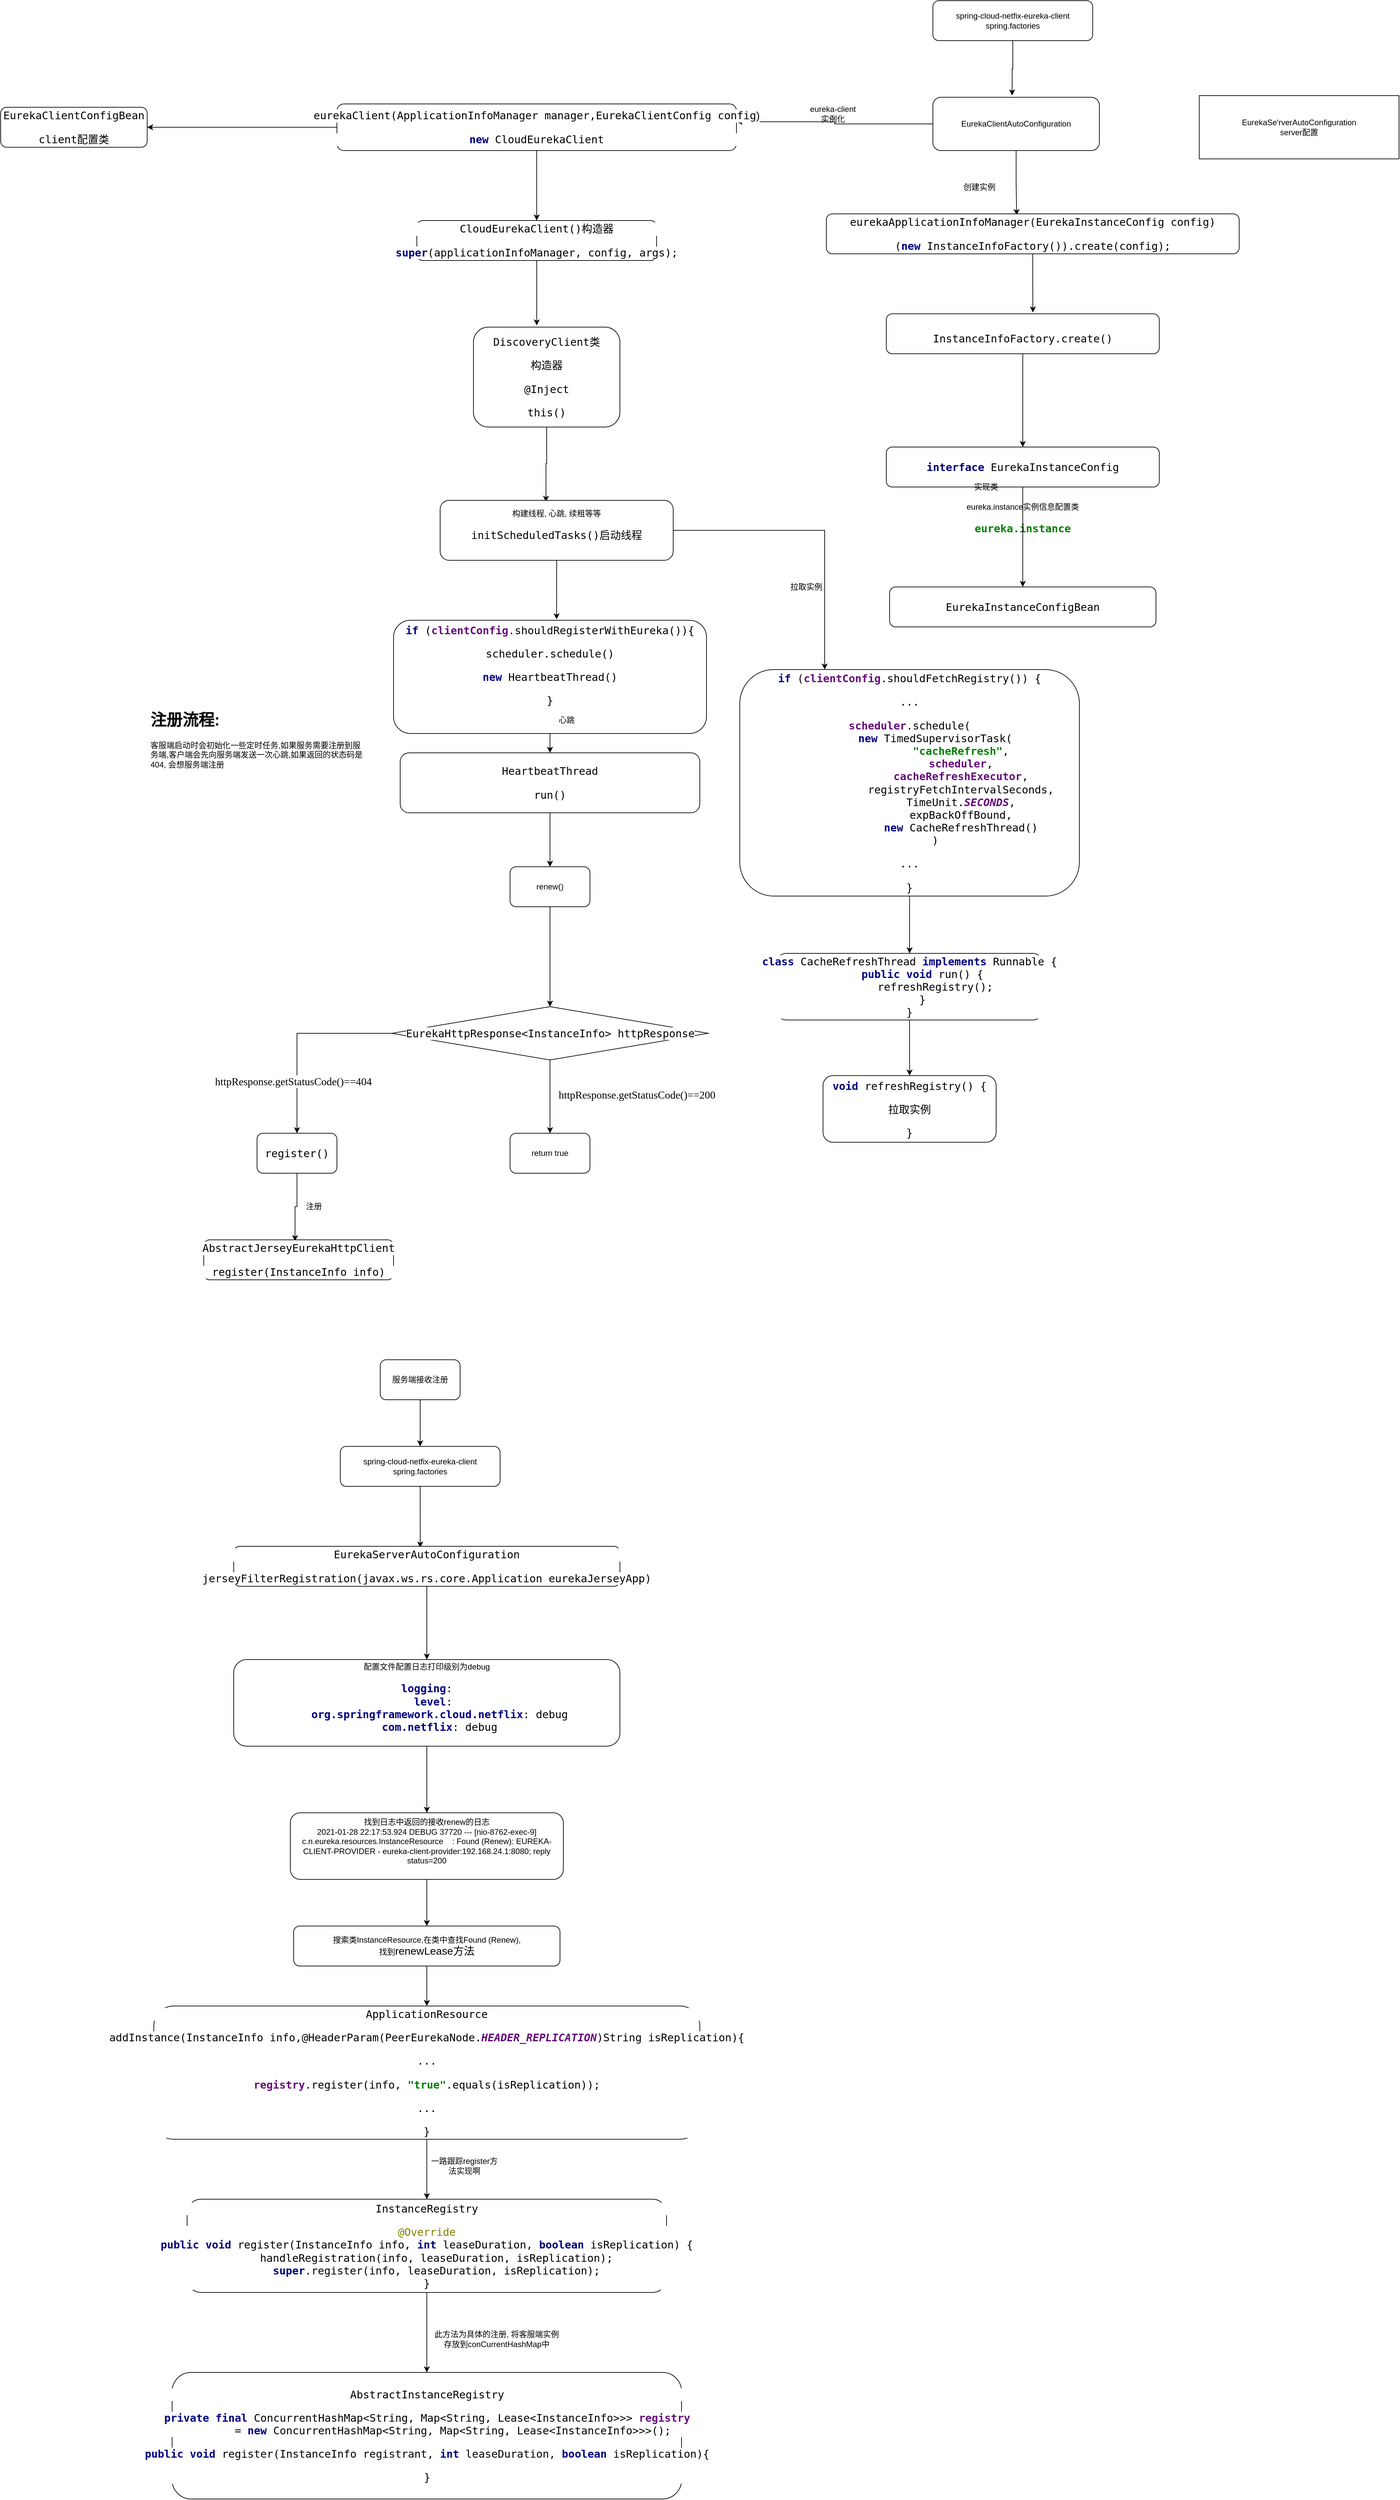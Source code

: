 <mxfile version="14.2.7" type="github">
  <diagram id="E-zeXJ4_sD5peonB0QX5" name="Page-1">
    <mxGraphModel dx="2721" dy="486" grid="1" gridSize="10" guides="1" tooltips="1" connect="1" arrows="1" fold="1" page="1" pageScale="1" pageWidth="827" pageHeight="1169" math="0" shadow="0">
      <root>
        <mxCell id="0" />
        <mxCell id="1" parent="0" />
        <mxCell id="kqntZB6sAMNFrYoyA4aj-6" style="edgeStyle=orthogonalEdgeStyle;rounded=0;orthogonalLoop=1;jettySize=auto;html=1;exitX=0.5;exitY=1;exitDx=0;exitDy=0;entryX=0.476;entryY=-0.033;entryDx=0;entryDy=0;entryPerimeter=0;" parent="1" source="kqntZB6sAMNFrYoyA4aj-4" target="kqntZB6sAMNFrYoyA4aj-5" edge="1">
          <mxGeometry relative="1" as="geometry" />
        </mxCell>
        <mxCell id="kqntZB6sAMNFrYoyA4aj-4" value="spring-cloud-netfix-eureka-client&lt;br&gt;spring.factories" style="rounded=1;whiteSpace=wrap;html=1;" parent="1" vertex="1">
          <mxGeometry x="290" y="40" width="240" height="60" as="geometry" />
        </mxCell>
        <mxCell id="kqntZB6sAMNFrYoyA4aj-9" style="edgeStyle=orthogonalEdgeStyle;rounded=0;orthogonalLoop=1;jettySize=auto;html=1;entryX=0.461;entryY=0.033;entryDx=0;entryDy=0;entryPerimeter=0;" parent="1" source="kqntZB6sAMNFrYoyA4aj-5" target="kqntZB6sAMNFrYoyA4aj-7" edge="1">
          <mxGeometry relative="1" as="geometry" />
        </mxCell>
        <mxCell id="kqntZB6sAMNFrYoyA4aj-19" style="edgeStyle=orthogonalEdgeStyle;rounded=0;orthogonalLoop=1;jettySize=auto;html=1;exitX=0;exitY=0.5;exitDx=0;exitDy=0;entryX=1;entryY=0.383;entryDx=0;entryDy=0;entryPerimeter=0;" parent="1" source="kqntZB6sAMNFrYoyA4aj-5" target="kqntZB6sAMNFrYoyA4aj-18" edge="1">
          <mxGeometry relative="1" as="geometry" />
        </mxCell>
        <mxCell id="kqntZB6sAMNFrYoyA4aj-5" value="EurekaClientAutoConfiguration" style="rounded=1;whiteSpace=wrap;html=1;" parent="1" vertex="1">
          <mxGeometry x="290" y="185" width="250" height="80" as="geometry" />
        </mxCell>
        <mxCell id="kqntZB6sAMNFrYoyA4aj-13" style="edgeStyle=orthogonalEdgeStyle;rounded=0;orthogonalLoop=1;jettySize=auto;html=1;exitX=0.5;exitY=1;exitDx=0;exitDy=0;entryX=0.537;entryY=-0.033;entryDx=0;entryDy=0;entryPerimeter=0;" parent="1" source="kqntZB6sAMNFrYoyA4aj-7" target="kqntZB6sAMNFrYoyA4aj-12" edge="1">
          <mxGeometry relative="1" as="geometry" />
        </mxCell>
        <mxCell id="kqntZB6sAMNFrYoyA4aj-7" value="&lt;pre style=&quot;background-color: rgb(255 , 255 , 255) ; font-size: 12pt&quot;&gt;eurekaApplicationInfoManager(EurekaInstanceConfig config)&lt;/pre&gt;&lt;pre style=&quot;background-color: rgb(255 , 255 , 255) ; font-size: 12pt&quot;&gt;&lt;pre style=&quot;font-size: 12pt&quot;&gt;(&lt;span style=&quot;color: #000080 ; font-weight: bold&quot;&gt;new &lt;/span&gt;InstanceInfoFactory()).create(config);&lt;/pre&gt;&lt;/pre&gt;" style="rounded=1;whiteSpace=wrap;html=1;" parent="1" vertex="1">
          <mxGeometry x="130" y="360" width="620" height="60" as="geometry" />
        </mxCell>
        <mxCell id="kqntZB6sAMNFrYoyA4aj-10" value="创建实例" style="text;html=1;strokeColor=none;fillColor=none;align=center;verticalAlign=middle;whiteSpace=wrap;rounded=0;" parent="1" vertex="1">
          <mxGeometry x="330" y="310" width="60" height="20" as="geometry" />
        </mxCell>
        <mxCell id="6nmnl3a9_LXXylR-NsBW-4" style="edgeStyle=orthogonalEdgeStyle;rounded=0;orthogonalLoop=1;jettySize=auto;html=1;exitX=0.5;exitY=1;exitDx=0;exitDy=0;" parent="1" source="kqntZB6sAMNFrYoyA4aj-12" target="6nmnl3a9_LXXylR-NsBW-3" edge="1">
          <mxGeometry relative="1" as="geometry" />
        </mxCell>
        <mxCell id="kqntZB6sAMNFrYoyA4aj-12" value="&lt;br&gt;&lt;br&gt;&lt;pre style=&quot;color: rgb(0 , 0 , 0) ; font-size: 12pt ; font-style: normal ; font-weight: 400 ; letter-spacing: normal ; text-align: center ; text-indent: 0px ; text-transform: none ; word-spacing: 0px&quot;&gt;InstanceInfoFactory.create()&lt;/pre&gt;&lt;br&gt;" style="rounded=1;whiteSpace=wrap;html=1;" parent="1" vertex="1">
          <mxGeometry x="220" y="510" width="410" height="60" as="geometry" />
        </mxCell>
        <mxCell id="kqntZB6sAMNFrYoyA4aj-14" value="&lt;pre style=&quot;background-color: rgb(255 , 255 , 255) ; font-size: 12pt&quot;&gt;EurekaInstanceConfigBean&lt;/pre&gt;" style="rounded=1;whiteSpace=wrap;html=1;" parent="1" vertex="1">
          <mxGeometry x="225" y="920" width="400" height="60" as="geometry" />
        </mxCell>
        <mxCell id="kqntZB6sAMNFrYoyA4aj-16" value="eureka.instance实例信息配置类&lt;br&gt;&lt;pre style=&quot;background-color: rgb(255 , 255 , 255) ; font-size: 12pt&quot;&gt;&lt;span style=&quot;color: #008000 ; font-weight: bold&quot;&gt;eureka.instance&lt;/span&gt;&lt;/pre&gt;" style="text;html=1;strokeColor=none;fillColor=none;align=center;verticalAlign=middle;whiteSpace=wrap;rounded=0;" parent="1" vertex="1">
          <mxGeometry x="330" y="790" width="190" height="70" as="geometry" />
        </mxCell>
        <mxCell id="kqntZB6sAMNFrYoyA4aj-17" value="&lt;span&gt;EurekaSe&#39;rverAutoConfiguration&lt;br&gt;server配置&lt;br&gt;&lt;/span&gt;" style="rounded=0;whiteSpace=wrap;html=1;" parent="1" vertex="1">
          <mxGeometry x="690" y="182.5" width="300" height="95" as="geometry" />
        </mxCell>
        <mxCell id="kqntZB6sAMNFrYoyA4aj-22" style="edgeStyle=orthogonalEdgeStyle;rounded=0;orthogonalLoop=1;jettySize=auto;html=1;entryX=0.5;entryY=0;entryDx=0;entryDy=0;" parent="1" source="kqntZB6sAMNFrYoyA4aj-18" target="kqntZB6sAMNFrYoyA4aj-21" edge="1">
          <mxGeometry relative="1" as="geometry" />
        </mxCell>
        <mxCell id="6nmnl3a9_LXXylR-NsBW-8" style="edgeStyle=orthogonalEdgeStyle;rounded=0;orthogonalLoop=1;jettySize=auto;html=1;exitX=0;exitY=0.5;exitDx=0;exitDy=0;entryX=1;entryY=0.5;entryDx=0;entryDy=0;" parent="1" source="kqntZB6sAMNFrYoyA4aj-18" target="6nmnl3a9_LXXylR-NsBW-7" edge="1">
          <mxGeometry relative="1" as="geometry" />
        </mxCell>
        <mxCell id="kqntZB6sAMNFrYoyA4aj-18" value="&lt;pre style=&quot;background-color: rgb(255 , 255 , 255) ; font-size: 12pt&quot;&gt;eurekaClient(ApplicationInfoManager manager,EurekaClientConfig config&lt;span style=&quot;font-size: 12pt ; font-family: &amp;#34;helvetica&amp;#34; ; white-space: normal&quot;&gt;)&lt;/span&gt;&lt;/pre&gt;&lt;pre style=&quot;background-color: rgb(255 , 255 , 255) ; font-size: 12pt&quot;&gt;&lt;pre style=&quot;font-size: 12pt&quot;&gt;&lt;span style=&quot;color: #000080 ; font-weight: bold&quot;&gt;new &lt;/span&gt;CloudEurekaClient&lt;/pre&gt;&lt;/pre&gt;" style="rounded=1;whiteSpace=wrap;html=1;" parent="1" vertex="1">
          <mxGeometry x="-605" y="195" width="600" height="70" as="geometry" />
        </mxCell>
        <mxCell id="kqntZB6sAMNFrYoyA4aj-20" value="eureka-client实例化" style="text;html=1;strokeColor=none;fillColor=none;align=center;verticalAlign=middle;whiteSpace=wrap;rounded=0;" parent="1" vertex="1">
          <mxGeometry x="100" y="200" width="80" height="20" as="geometry" />
        </mxCell>
        <mxCell id="kqntZB6sAMNFrYoyA4aj-24" style="edgeStyle=orthogonalEdgeStyle;rounded=0;orthogonalLoop=1;jettySize=auto;html=1;entryX=0.432;entryY=-0.017;entryDx=0;entryDy=0;entryPerimeter=0;" parent="1" source="kqntZB6sAMNFrYoyA4aj-21" target="kqntZB6sAMNFrYoyA4aj-23" edge="1">
          <mxGeometry relative="1" as="geometry" />
        </mxCell>
        <mxCell id="kqntZB6sAMNFrYoyA4aj-21" value="&lt;pre style=&quot;background-color: rgb(255 , 255 , 255) ; font-size: 12pt&quot;&gt;CloudEurekaClient()构造器&lt;/pre&gt;&lt;pre style=&quot;background-color: rgb(255 , 255 , 255) ; font-size: 12pt&quot;&gt;&lt;pre style=&quot;font-size: 12pt&quot;&gt;&lt;span style=&quot;color: #000080 ; font-weight: bold&quot;&gt;super&lt;/span&gt;(applicationInfoManager, config, args);&lt;/pre&gt;&lt;/pre&gt;" style="rounded=1;whiteSpace=wrap;html=1;" parent="1" vertex="1">
          <mxGeometry x="-485" y="370" width="360" height="60" as="geometry" />
        </mxCell>
        <mxCell id="kqntZB6sAMNFrYoyA4aj-26" style="edgeStyle=orthogonalEdgeStyle;rounded=0;orthogonalLoop=1;jettySize=auto;html=1;exitX=0.5;exitY=1;exitDx=0;exitDy=0;entryX=0.454;entryY=0.025;entryDx=0;entryDy=0;entryPerimeter=0;" parent="1" source="kqntZB6sAMNFrYoyA4aj-23" target="kqntZB6sAMNFrYoyA4aj-25" edge="1">
          <mxGeometry relative="1" as="geometry" />
        </mxCell>
        <mxCell id="kqntZB6sAMNFrYoyA4aj-23" value="&lt;pre style=&quot;background-color: rgb(255 , 255 , 255) ; font-size: 12pt&quot;&gt;DiscoveryClient类&lt;/pre&gt;&lt;pre style=&quot;background-color: rgb(255 , 255 , 255) ; font-size: 12pt&quot;&gt;构造器&lt;/pre&gt;&lt;pre style=&quot;background-color: rgb(255 , 255 , 255) ; font-size: 12pt&quot;&gt;&lt;pre style=&quot;font-size: 12pt&quot;&gt;@Inject&lt;/pre&gt;&lt;/pre&gt;&lt;pre style=&quot;background-color: rgb(255 , 255 , 255) ; font-size: 12pt&quot;&gt;this()&lt;/pre&gt;" style="rounded=1;whiteSpace=wrap;html=1;" parent="1" vertex="1">
          <mxGeometry x="-400" y="530" width="220" height="150" as="geometry" />
        </mxCell>
        <mxCell id="kqntZB6sAMNFrYoyA4aj-28" style="edgeStyle=orthogonalEdgeStyle;rounded=0;orthogonalLoop=1;jettySize=auto;html=1;entryX=0.521;entryY=-0.008;entryDx=0;entryDy=0;entryPerimeter=0;" parent="1" source="kqntZB6sAMNFrYoyA4aj-25" target="kqntZB6sAMNFrYoyA4aj-27" edge="1">
          <mxGeometry relative="1" as="geometry" />
        </mxCell>
        <mxCell id="nTe1SbdjQn99EuHagE9e-42" style="edgeStyle=orthogonalEdgeStyle;rounded=0;orthogonalLoop=1;jettySize=auto;html=1;entryX=0.25;entryY=0;entryDx=0;entryDy=0;" edge="1" parent="1" source="kqntZB6sAMNFrYoyA4aj-25" target="nTe1SbdjQn99EuHagE9e-41">
          <mxGeometry relative="1" as="geometry" />
        </mxCell>
        <mxCell id="kqntZB6sAMNFrYoyA4aj-25" value="构建线程, 心跳, 续租等等&lt;br&gt;&lt;pre style=&quot;background-color: rgb(255 , 255 , 255) ; font-size: 12pt&quot;&gt;initScheduledTasks()启动线程&lt;/pre&gt;" style="rounded=1;whiteSpace=wrap;html=1;" parent="1" vertex="1">
          <mxGeometry x="-450" y="790" width="350" height="90" as="geometry" />
        </mxCell>
        <mxCell id="kqntZB6sAMNFrYoyA4aj-30" style="edgeStyle=orthogonalEdgeStyle;rounded=0;orthogonalLoop=1;jettySize=auto;html=1;exitX=0.5;exitY=1;exitDx=0;exitDy=0;entryX=0.5;entryY=0;entryDx=0;entryDy=0;" parent="1" source="kqntZB6sAMNFrYoyA4aj-27" target="kqntZB6sAMNFrYoyA4aj-29" edge="1">
          <mxGeometry relative="1" as="geometry">
            <Array as="points">
              <mxPoint x="-285" y="1160" />
            </Array>
          </mxGeometry>
        </mxCell>
        <mxCell id="kqntZB6sAMNFrYoyA4aj-27" value="&lt;pre style=&quot;background-color: rgb(255 , 255 , 255) ; font-size: 12pt&quot;&gt;&lt;pre style=&quot;font-size: 12pt&quot;&gt;&lt;span style=&quot;color: #000080 ; font-weight: bold&quot;&gt;if &lt;/span&gt;(&lt;span style=&quot;color: #660e7a ; font-weight: bold&quot;&gt;clientConfig&lt;/span&gt;.shouldRegisterWithEureka()){&lt;/pre&gt;&lt;pre style=&quot;font-size: 12pt&quot;&gt;&lt;pre style=&quot;font-size: 12pt&quot;&gt;&lt;pre style=&quot;font-size: 12pt&quot;&gt;scheduler.schedule()&lt;/pre&gt;&lt;pre style=&quot;font-size: 12pt&quot;&gt;&lt;span style=&quot;color: rgb(0 , 0 , 128) ; font-weight: bold&quot;&gt;new &lt;/span&gt;HeartbeatThread()&lt;/pre&gt;&lt;/pre&gt;&lt;/pre&gt;&lt;pre style=&quot;font-size: 12pt&quot;&gt;}&lt;/pre&gt;&lt;/pre&gt;&lt;pre style=&quot;background-color: rgb(255 , 255 , 255) ; font-size: 12pt&quot;&gt;&lt;pre style=&quot;font-size: 12pt&quot;&gt;&lt;br&gt;&lt;/pre&gt;&lt;/pre&gt;" style="rounded=1;whiteSpace=wrap;html=1;" parent="1" vertex="1">
          <mxGeometry x="-520" y="970" width="470" height="170" as="geometry" />
        </mxCell>
        <mxCell id="nTe1SbdjQn99EuHagE9e-3" style="edgeStyle=orthogonalEdgeStyle;rounded=0;orthogonalLoop=1;jettySize=auto;html=1;entryX=0.5;entryY=0;entryDx=0;entryDy=0;" edge="1" parent="1" source="kqntZB6sAMNFrYoyA4aj-29" target="nTe1SbdjQn99EuHagE9e-2">
          <mxGeometry relative="1" as="geometry" />
        </mxCell>
        <mxCell id="kqntZB6sAMNFrYoyA4aj-29" value="&lt;pre style=&quot;background-color: rgb(255 , 255 , 255) ; font-size: 12pt&quot;&gt;HeartbeatThread&lt;/pre&gt;&lt;pre style=&quot;background-color: rgb(255 , 255 , 255) ; font-size: 12pt&quot;&gt;run()&lt;/pre&gt;" style="rounded=1;whiteSpace=wrap;html=1;" parent="1" vertex="1">
          <mxGeometry x="-510" y="1169" width="450" height="90" as="geometry" />
        </mxCell>
        <mxCell id="6nmnl3a9_LXXylR-NsBW-5" style="edgeStyle=orthogonalEdgeStyle;rounded=0;orthogonalLoop=1;jettySize=auto;html=1;exitX=0.5;exitY=1;exitDx=0;exitDy=0;entryX=0.5;entryY=0;entryDx=0;entryDy=0;" parent="1" source="6nmnl3a9_LXXylR-NsBW-3" edge="1" target="kqntZB6sAMNFrYoyA4aj-14">
          <mxGeometry relative="1" as="geometry">
            <mxPoint x="335" y="880" as="targetPoint" />
          </mxGeometry>
        </mxCell>
        <mxCell id="6nmnl3a9_LXXylR-NsBW-3" value="&lt;pre style=&quot;background-color: rgb(255 , 255 , 255) ; font-size: 12pt&quot;&gt;&lt;span style=&quot;color: #000080 ; font-weight: bold&quot;&gt;interface &lt;/span&gt;EurekaInstanceConfig&lt;/pre&gt;" style="rounded=1;whiteSpace=wrap;html=1;" parent="1" vertex="1">
          <mxGeometry x="220" y="710" width="410" height="60" as="geometry" />
        </mxCell>
        <mxCell id="6nmnl3a9_LXXylR-NsBW-6" value="实现类" style="text;html=1;strokeColor=none;fillColor=none;align=center;verticalAlign=middle;whiteSpace=wrap;rounded=0;" parent="1" vertex="1">
          <mxGeometry x="350" y="760" width="40" height="20" as="geometry" />
        </mxCell>
        <mxCell id="6nmnl3a9_LXXylR-NsBW-7" value="&lt;pre style=&quot;background-color: rgb(255 , 255 , 255) ; font-size: 12pt&quot;&gt;EurekaClientConfigBean&lt;/pre&gt;&lt;pre style=&quot;background-color: rgb(255 , 255 , 255) ; font-size: 12pt&quot;&gt;client配置类&lt;/pre&gt;" style="rounded=1;whiteSpace=wrap;html=1;" parent="1" vertex="1">
          <mxGeometry x="-1110" y="200" width="220" height="60" as="geometry" />
        </mxCell>
        <mxCell id="6nmnl3a9_LXXylR-NsBW-9" value="心跳" style="text;html=1;strokeColor=none;fillColor=none;align=center;verticalAlign=middle;whiteSpace=wrap;rounded=0;" parent="1" vertex="1">
          <mxGeometry x="-280" y="1110" width="40" height="20" as="geometry" />
        </mxCell>
        <mxCell id="nTe1SbdjQn99EuHagE9e-1" value="&lt;h1&gt;注册流程:&lt;/h1&gt;&lt;p&gt;客服端启动时会初始化一些定时任务,如果服务需要注册到服务端,客户端会先向服务端发送一次心跳,如果返回的状态码是404, 会想服务端注册&lt;/p&gt;" style="text;html=1;strokeColor=none;fillColor=none;spacing=5;spacingTop=-20;whiteSpace=wrap;overflow=hidden;rounded=0;" vertex="1" parent="1">
          <mxGeometry x="-890" y="1100" width="330" height="120" as="geometry" />
        </mxCell>
        <mxCell id="nTe1SbdjQn99EuHagE9e-5" style="edgeStyle=orthogonalEdgeStyle;rounded=0;orthogonalLoop=1;jettySize=auto;html=1;exitX=0.5;exitY=1;exitDx=0;exitDy=0;entryX=0.5;entryY=0;entryDx=0;entryDy=0;" edge="1" parent="1" source="nTe1SbdjQn99EuHagE9e-2" target="nTe1SbdjQn99EuHagE9e-4">
          <mxGeometry relative="1" as="geometry" />
        </mxCell>
        <mxCell id="nTe1SbdjQn99EuHagE9e-2" value="renew()" style="rounded=1;whiteSpace=wrap;html=1;" vertex="1" parent="1">
          <mxGeometry x="-345" y="1340" width="120" height="60" as="geometry" />
        </mxCell>
        <mxCell id="nTe1SbdjQn99EuHagE9e-9" style="edgeStyle=orthogonalEdgeStyle;rounded=0;orthogonalLoop=1;jettySize=auto;html=1;" edge="1" parent="1" source="nTe1SbdjQn99EuHagE9e-4">
          <mxGeometry relative="1" as="geometry">
            <mxPoint x="-285" y="1740" as="targetPoint" />
          </mxGeometry>
        </mxCell>
        <mxCell id="nTe1SbdjQn99EuHagE9e-13" style="edgeStyle=orthogonalEdgeStyle;rounded=0;orthogonalLoop=1;jettySize=auto;html=1;entryX=0.5;entryY=0;entryDx=0;entryDy=0;" edge="1" parent="1" source="nTe1SbdjQn99EuHagE9e-4" target="nTe1SbdjQn99EuHagE9e-12">
          <mxGeometry relative="1" as="geometry" />
        </mxCell>
        <mxCell id="nTe1SbdjQn99EuHagE9e-4" value="&lt;pre style=&quot;background-color: rgb(255 , 255 , 255) ; font-size: 12pt&quot;&gt;EurekaHttpResponse&amp;lt;InstanceInfo&amp;gt; httpResponse&lt;/pre&gt;" style="rhombus;whiteSpace=wrap;html=1;" vertex="1" parent="1">
          <mxGeometry x="-522.5" y="1550" width="475" height="80" as="geometry" />
        </mxCell>
        <mxCell id="nTe1SbdjQn99EuHagE9e-11" value="return true" style="rounded=1;whiteSpace=wrap;html=1;" vertex="1" parent="1">
          <mxGeometry x="-345" y="1740" width="120" height="60" as="geometry" />
        </mxCell>
        <mxCell id="nTe1SbdjQn99EuHagE9e-17" style="edgeStyle=orthogonalEdgeStyle;rounded=0;orthogonalLoop=1;jettySize=auto;html=1;entryX=0.481;entryY=0.033;entryDx=0;entryDy=0;entryPerimeter=0;" edge="1" parent="1" source="nTe1SbdjQn99EuHagE9e-12" target="nTe1SbdjQn99EuHagE9e-16">
          <mxGeometry relative="1" as="geometry" />
        </mxCell>
        <mxCell id="nTe1SbdjQn99EuHagE9e-12" value="&lt;pre style=&quot;background-color: rgb(255 , 255 , 255) ; font-size: 12pt&quot;&gt;register()&lt;/pre&gt;" style="rounded=1;whiteSpace=wrap;html=1;" vertex="1" parent="1">
          <mxGeometry x="-725" y="1740" width="120" height="60" as="geometry" />
        </mxCell>
        <mxCell id="nTe1SbdjQn99EuHagE9e-14" value="&lt;pre style=&quot;background-color: #ffffff ; color: #000000 ; font-family: &amp;#34;宋体&amp;#34; ; font-size: 12.0pt&quot;&gt;httpResponse.getStatusCode()==200&lt;/pre&gt;" style="text;whiteSpace=wrap;html=1;" vertex="1" parent="1">
          <mxGeometry x="-274" y="1650" width="270" height="60" as="geometry" />
        </mxCell>
        <mxCell id="nTe1SbdjQn99EuHagE9e-15" value="&lt;pre style=&quot;background-color: #ffffff ; color: #000000 ; font-family: &amp;#34;宋体&amp;#34; ; font-size: 12.0pt&quot;&gt;httpResponse.getStatusCode()==404&lt;/pre&gt;" style="text;whiteSpace=wrap;html=1;" vertex="1" parent="1">
          <mxGeometry x="-790" y="1630" width="270" height="60" as="geometry" />
        </mxCell>
        <mxCell id="nTe1SbdjQn99EuHagE9e-16" value="&lt;pre style=&quot;background-color: rgb(255 , 255 , 255) ; font-size: 12pt&quot;&gt;AbstractJerseyEurekaHttpClient&lt;/pre&gt;&lt;pre style=&quot;background-color: rgb(255 , 255 , 255) ; font-size: 12pt&quot;&gt;&lt;pre style=&quot;font-size: 12pt&quot;&gt;register(InstanceInfo info)&lt;/pre&gt;&lt;/pre&gt;" style="rounded=1;whiteSpace=wrap;html=1;" vertex="1" parent="1">
          <mxGeometry x="-805" y="1900" width="285" height="60" as="geometry" />
        </mxCell>
        <mxCell id="nTe1SbdjQn99EuHagE9e-18" value="注册" style="text;html=1;align=center;verticalAlign=middle;resizable=0;points=[];autosize=1;" vertex="1" parent="1">
          <mxGeometry x="-660" y="1840" width="40" height="20" as="geometry" />
        </mxCell>
        <mxCell id="nTe1SbdjQn99EuHagE9e-23" style="edgeStyle=orthogonalEdgeStyle;rounded=0;orthogonalLoop=1;jettySize=auto;html=1;" edge="1" parent="1" source="nTe1SbdjQn99EuHagE9e-19" target="nTe1SbdjQn99EuHagE9e-22">
          <mxGeometry relative="1" as="geometry" />
        </mxCell>
        <mxCell id="nTe1SbdjQn99EuHagE9e-19" value="服务端接收注册" style="rounded=1;whiteSpace=wrap;html=1;" vertex="1" parent="1">
          <mxGeometry x="-540" y="2080" width="120" height="60" as="geometry" />
        </mxCell>
        <mxCell id="nTe1SbdjQn99EuHagE9e-25" style="edgeStyle=orthogonalEdgeStyle;rounded=0;orthogonalLoop=1;jettySize=auto;html=1;exitX=0.5;exitY=1;exitDx=0;exitDy=0;entryX=0.483;entryY=0.033;entryDx=0;entryDy=0;entryPerimeter=0;" edge="1" parent="1" source="nTe1SbdjQn99EuHagE9e-22" target="nTe1SbdjQn99EuHagE9e-24">
          <mxGeometry relative="1" as="geometry" />
        </mxCell>
        <mxCell id="nTe1SbdjQn99EuHagE9e-22" value="spring-cloud-netfix-eureka-client&lt;br&gt;spring.factories" style="rounded=1;whiteSpace=wrap;html=1;" vertex="1" parent="1">
          <mxGeometry x="-600" y="2210" width="240" height="60" as="geometry" />
        </mxCell>
        <mxCell id="nTe1SbdjQn99EuHagE9e-27" style="edgeStyle=orthogonalEdgeStyle;rounded=0;orthogonalLoop=1;jettySize=auto;html=1;entryX=0.5;entryY=0;entryDx=0;entryDy=0;" edge="1" parent="1" source="nTe1SbdjQn99EuHagE9e-24" target="nTe1SbdjQn99EuHagE9e-26">
          <mxGeometry relative="1" as="geometry" />
        </mxCell>
        <mxCell id="nTe1SbdjQn99EuHagE9e-24" value="&lt;pre style=&quot;background-color: rgb(255 , 255 , 255) ; font-size: 12pt&quot;&gt;EurekaServerAutoConfiguration&lt;/pre&gt;&lt;pre style=&quot;background-color: rgb(255 , 255 , 255) ; font-size: 12pt&quot;&gt;&lt;pre style=&quot;font-size: 12pt&quot;&gt;jerseyFilterRegistration(javax.ws.rs.core.Application eurekaJerseyApp)&lt;/pre&gt;&lt;/pre&gt;" style="rounded=1;whiteSpace=wrap;html=1;" vertex="1" parent="1">
          <mxGeometry x="-760" y="2360" width="580" height="60" as="geometry" />
        </mxCell>
        <mxCell id="nTe1SbdjQn99EuHagE9e-29" style="edgeStyle=orthogonalEdgeStyle;rounded=0;orthogonalLoop=1;jettySize=auto;html=1;entryX=0.5;entryY=0;entryDx=0;entryDy=0;" edge="1" parent="1" source="nTe1SbdjQn99EuHagE9e-26" target="nTe1SbdjQn99EuHagE9e-28">
          <mxGeometry relative="1" as="geometry" />
        </mxCell>
        <mxCell id="nTe1SbdjQn99EuHagE9e-26" value="配置文件配置日志打印级别为debug&lt;br&gt;&lt;pre style=&quot;background-color: rgb(255 , 255 , 255) ; font-size: 12pt&quot;&gt;&lt;span style=&quot;color: #000080 ; font-weight: bold&quot;&gt;logging&lt;/span&gt;:&lt;br&gt;  &lt;span style=&quot;color: #000080 ; font-weight: bold&quot;&gt;level&lt;/span&gt;:&lt;br&gt;    &lt;span style=&quot;color: #000080 ; font-weight: bold&quot;&gt;org.springframework.cloud.netflix&lt;/span&gt;: debug&lt;br&gt;    &lt;span style=&quot;color: #000080 ; font-weight: bold&quot;&gt;com.netflix&lt;/span&gt;: debug&lt;/pre&gt;" style="rounded=1;whiteSpace=wrap;html=1;" vertex="1" parent="1">
          <mxGeometry x="-760" y="2530" width="580" height="130" as="geometry" />
        </mxCell>
        <mxCell id="nTe1SbdjQn99EuHagE9e-31" style="edgeStyle=orthogonalEdgeStyle;rounded=0;orthogonalLoop=1;jettySize=auto;html=1;entryX=0.5;entryY=0;entryDx=0;entryDy=0;" edge="1" parent="1" source="nTe1SbdjQn99EuHagE9e-28" target="nTe1SbdjQn99EuHagE9e-30">
          <mxGeometry relative="1" as="geometry" />
        </mxCell>
        <mxCell id="nTe1SbdjQn99EuHagE9e-28" value="找到日志中返回的接收renew的日志&lt;br&gt;&lt;div&gt;2021-01-28 22:17:53.924 DEBUG 37720 --- [nio-8762-exec-9] c.n.eureka.resources.InstanceResource&amp;nbsp; &amp;nbsp; : Found (Renew): EUREKA-CLIENT-PROVIDER - eureka-client-provider:192.168.24.1:8080; reply status=200&lt;/div&gt;&lt;div&gt;&lt;br&gt;&lt;/div&gt;" style="rounded=1;whiteSpace=wrap;html=1;" vertex="1" parent="1">
          <mxGeometry x="-675" y="2760" width="410" height="100" as="geometry" />
        </mxCell>
        <mxCell id="nTe1SbdjQn99EuHagE9e-33" style="edgeStyle=orthogonalEdgeStyle;rounded=0;orthogonalLoop=1;jettySize=auto;html=1;exitX=0.5;exitY=1;exitDx=0;exitDy=0;" edge="1" parent="1" source="nTe1SbdjQn99EuHagE9e-30" target="nTe1SbdjQn99EuHagE9e-32">
          <mxGeometry relative="1" as="geometry" />
        </mxCell>
        <mxCell id="nTe1SbdjQn99EuHagE9e-30" value="搜索类InstanceResource,在类中查找Found (Renew),&lt;br&gt;找到&lt;span style=&quot;background-color: rgb(255 , 255 , 255) ; font-size: 12pt&quot;&gt;renewLease方法&lt;/span&gt;" style="rounded=1;whiteSpace=wrap;html=1;" vertex="1" parent="1">
          <mxGeometry x="-670" y="2930" width="400" height="60" as="geometry" />
        </mxCell>
        <mxCell id="nTe1SbdjQn99EuHagE9e-35" style="edgeStyle=orthogonalEdgeStyle;rounded=0;orthogonalLoop=1;jettySize=auto;html=1;entryX=0.5;entryY=0;entryDx=0;entryDy=0;" edge="1" parent="1" source="nTe1SbdjQn99EuHagE9e-32" target="nTe1SbdjQn99EuHagE9e-34">
          <mxGeometry relative="1" as="geometry" />
        </mxCell>
        <mxCell id="nTe1SbdjQn99EuHagE9e-32" value="&lt;pre style=&quot;background-color: rgb(255 , 255 , 255) ; font-size: 12pt&quot;&gt;ApplicationResource&lt;/pre&gt;&lt;pre style=&quot;background-color: rgb(255 , 255 , 255) ; font-size: 12pt&quot;&gt;&lt;pre style=&quot;font-size: 12pt&quot;&gt;addInstance(InstanceInfo info,@HeaderParam&lt;span style=&quot;font-size: 12pt&quot;&gt;(PeerEurekaNode.&lt;/span&gt;&lt;span style=&quot;font-size: 12pt ; color: rgb(102 , 14 , 122) ; font-weight: bold ; font-style: italic&quot;&gt;HEADER_REPLICATION&lt;/span&gt;&lt;span style=&quot;font-size: 12pt&quot;&gt;)String isReplication&lt;/span&gt;&lt;span style=&quot;font-size: 12pt&quot;&gt;){&lt;/span&gt;&lt;/pre&gt;&lt;pre style=&quot;font-size: 12pt&quot;&gt;...&lt;/pre&gt;&lt;pre style=&quot;font-size: 12pt&quot;&gt;&lt;pre style=&quot;font-size: 12pt&quot;&gt;&lt;span style=&quot;color: #660e7a ; font-weight: bold&quot;&gt;registry&lt;/span&gt;.register(info, &lt;span style=&quot;color: #008000 ; font-weight: bold&quot;&gt;&quot;true&quot;&lt;/span&gt;.equals(isReplication));&lt;/pre&gt;&lt;/pre&gt;&lt;pre style=&quot;font-size: 12pt&quot;&gt;...&lt;/pre&gt;&lt;pre style=&quot;font-size: 12pt&quot;&gt;}&lt;/pre&gt;&lt;/pre&gt;" style="rounded=1;whiteSpace=wrap;html=1;" vertex="1" parent="1">
          <mxGeometry x="-880" y="3050" width="820" height="200" as="geometry" />
        </mxCell>
        <mxCell id="nTe1SbdjQn99EuHagE9e-39" style="edgeStyle=orthogonalEdgeStyle;rounded=0;orthogonalLoop=1;jettySize=auto;html=1;exitX=0.5;exitY=1;exitDx=0;exitDy=0;entryX=0.5;entryY=0;entryDx=0;entryDy=0;" edge="1" parent="1" source="nTe1SbdjQn99EuHagE9e-34" target="nTe1SbdjQn99EuHagE9e-37">
          <mxGeometry relative="1" as="geometry" />
        </mxCell>
        <mxCell id="nTe1SbdjQn99EuHagE9e-34" value="&lt;pre style=&quot;background-color: rgb(255 , 255 , 255) ; font-size: 12pt&quot;&gt;InstanceRegistry&lt;/pre&gt;&lt;pre style=&quot;background-color: rgb(255 , 255 , 255) ; font-size: 12pt&quot;&gt;&lt;pre style=&quot;font-size: 12pt&quot;&gt;&lt;span style=&quot;color: #808000&quot;&gt;@Override&lt;br&gt;&lt;/span&gt;&lt;span style=&quot;color: #000080 ; font-weight: bold&quot;&gt;public void &lt;/span&gt;register(InstanceInfo info, &lt;span style=&quot;color: #000080 ; font-weight: bold&quot;&gt;int &lt;/span&gt;leaseDuration, &lt;span style=&quot;color: #000080 ; font-weight: bold&quot;&gt;boolean &lt;/span&gt;isReplication) {&lt;br&gt;   handleRegistration(info, leaseDuration, isReplication);&lt;br&gt;   &lt;span style=&quot;color: #000080 ; font-weight: bold&quot;&gt;super&lt;/span&gt;.register(info, leaseDuration, isReplication);&lt;br&gt;}&lt;/pre&gt;&lt;/pre&gt;" style="rounded=1;whiteSpace=wrap;html=1;" vertex="1" parent="1">
          <mxGeometry x="-830" y="3340" width="720" height="140" as="geometry" />
        </mxCell>
        <mxCell id="nTe1SbdjQn99EuHagE9e-36" value="一路跟踪register方法实现啊" style="text;html=1;strokeColor=none;fillColor=none;align=center;verticalAlign=middle;whiteSpace=wrap;rounded=0;" vertex="1" parent="1">
          <mxGeometry x="-465" y="3280" width="103" height="20" as="geometry" />
        </mxCell>
        <mxCell id="nTe1SbdjQn99EuHagE9e-37" value="&lt;pre style=&quot;background-color: rgb(255 , 255 , 255) ; font-size: 12pt&quot;&gt;AbstractInstanceRegistry&lt;/pre&gt;&lt;pre style=&quot;background-color: rgb(255 , 255 , 255) ; font-size: 12pt&quot;&gt;&lt;pre style=&quot;font-size: 12pt&quot;&gt;&lt;span style=&quot;color: #000080 ; font-weight: bold&quot;&gt;private final &lt;/span&gt;ConcurrentHashMap&amp;lt;String, Map&amp;lt;String, Lease&amp;lt;InstanceInfo&amp;gt;&amp;gt;&amp;gt; &lt;span style=&quot;color: #660e7a ; font-weight: bold&quot;&gt;registry&lt;br&gt;&lt;/span&gt;&lt;span style=&quot;color: #660e7a ; font-weight: bold&quot;&gt;        &lt;/span&gt;= &lt;span style=&quot;color: #000080 ; font-weight: bold&quot;&gt;new &lt;/span&gt;ConcurrentHashMap&amp;lt;String, Map&amp;lt;String, Lease&amp;lt;InstanceInfo&amp;gt;&amp;gt;&amp;gt;();&lt;/pre&gt;&lt;/pre&gt;&lt;pre style=&quot;background-color: rgb(255 , 255 , 255) ; font-size: 12pt&quot;&gt;&lt;pre style=&quot;font-size: 12pt&quot;&gt;&lt;span style=&quot;color: #000080 ; font-weight: bold&quot;&gt;public void &lt;/span&gt;register(InstanceInfo registrant, &lt;span style=&quot;color: #000080 ; font-weight: bold&quot;&gt;int &lt;/span&gt;leaseDuration, &lt;span style=&quot;color: #000080 ; font-weight: bold&quot;&gt;boolean &lt;/span&gt;isReplication){&lt;/pre&gt;&lt;pre style=&quot;font-size: 12pt&quot;&gt;}&lt;/pre&gt;&lt;/pre&gt;" style="rounded=1;whiteSpace=wrap;html=1;" vertex="1" parent="1">
          <mxGeometry x="-852.5" y="3600" width="765" height="190" as="geometry" />
        </mxCell>
        <mxCell id="nTe1SbdjQn99EuHagE9e-40" value="此方法为具体的注册, 将客服端实例存放到conCurrentHashMap中" style="text;html=1;strokeColor=none;fillColor=none;align=center;verticalAlign=middle;whiteSpace=wrap;rounded=0;" vertex="1" parent="1">
          <mxGeometry x="-460" y="3540" width="190" height="20" as="geometry" />
        </mxCell>
        <mxCell id="nTe1SbdjQn99EuHagE9e-45" style="edgeStyle=orthogonalEdgeStyle;rounded=0;orthogonalLoop=1;jettySize=auto;html=1;" edge="1" parent="1" source="nTe1SbdjQn99EuHagE9e-41" target="nTe1SbdjQn99EuHagE9e-44">
          <mxGeometry relative="1" as="geometry" />
        </mxCell>
        <mxCell id="nTe1SbdjQn99EuHagE9e-41" value="&lt;pre style=&quot;background-color: rgb(255 , 255 , 255) ; font-size: 12pt&quot;&gt;&lt;span style=&quot;color: #000080 ; font-weight: bold&quot;&gt;if &lt;/span&gt;(&lt;span style=&quot;color: #660e7a ; font-weight: bold&quot;&gt;clientConfig&lt;/span&gt;.shouldFetchRegistry()) {&lt;/pre&gt;&lt;pre style=&quot;background-color: rgb(255 , 255 , 255) ; font-size: 12pt&quot;&gt;...&lt;/pre&gt;&lt;pre style=&quot;background-color: rgb(255 , 255 , 255) ; font-size: 12pt&quot;&gt;&lt;pre style=&quot;font-size: 12pt&quot;&gt;&lt;span style=&quot;color: #660e7a ; font-weight: bold&quot;&gt;scheduler&lt;/span&gt;.schedule(&lt;br&gt;        &lt;span style=&quot;color: #000080 ; font-weight: bold&quot;&gt;new &lt;/span&gt;TimedSupervisorTask(&lt;br&gt;                &lt;span style=&quot;color: #008000 ; font-weight: bold&quot;&gt;&quot;cacheRefresh&quot;&lt;/span&gt;,&lt;br&gt;                &lt;span style=&quot;color: #660e7a ; font-weight: bold&quot;&gt;scheduler&lt;/span&gt;,&lt;br&gt;                &lt;span style=&quot;color: #660e7a ; font-weight: bold&quot;&gt;cacheRefreshExecutor&lt;/span&gt;,&lt;br&gt;                registryFetchIntervalSeconds,&lt;br&gt;                TimeUnit.&lt;span style=&quot;color: #660e7a ; font-weight: bold ; font-style: italic&quot;&gt;SECONDS&lt;/span&gt;,&lt;br&gt;                expBackOffBound,&lt;br&gt;                &lt;span style=&quot;color: #000080 ; font-weight: bold&quot;&gt;new &lt;/span&gt;CacheRefreshThread()&lt;br&gt;        )&lt;/pre&gt;&lt;/pre&gt;&lt;pre style=&quot;background-color: rgb(255 , 255 , 255) ; font-size: 12pt&quot;&gt;...&lt;/pre&gt;&lt;pre style=&quot;background-color: rgb(255 , 255 , 255) ; font-size: 12pt&quot;&gt;}&lt;/pre&gt;" style="rounded=1;whiteSpace=wrap;html=1;" vertex="1" parent="1">
          <mxGeometry y="1044" width="510" height="340" as="geometry" />
        </mxCell>
        <mxCell id="nTe1SbdjQn99EuHagE9e-43" value="拉取实例" style="text;html=1;strokeColor=none;fillColor=none;align=center;verticalAlign=middle;whiteSpace=wrap;rounded=0;" vertex="1" parent="1">
          <mxGeometry x="70" y="910" width="60" height="20" as="geometry" />
        </mxCell>
        <mxCell id="nTe1SbdjQn99EuHagE9e-47" style="edgeStyle=orthogonalEdgeStyle;rounded=0;orthogonalLoop=1;jettySize=auto;html=1;entryX=0.5;entryY=0;entryDx=0;entryDy=0;" edge="1" parent="1" source="nTe1SbdjQn99EuHagE9e-44" target="nTe1SbdjQn99EuHagE9e-46">
          <mxGeometry relative="1" as="geometry" />
        </mxCell>
        <mxCell id="nTe1SbdjQn99EuHagE9e-44" value="&lt;pre style=&quot;background-color: rgb(255 , 255 , 255) ; font-size: 12pt&quot;&gt;&lt;span style=&quot;color: #000080 ; font-weight: bold&quot;&gt;class &lt;/span&gt;CacheRefreshThread &lt;span style=&quot;color: #000080 ; font-weight: bold&quot;&gt;implements &lt;/span&gt;Runnable {&lt;br&gt;    &lt;span style=&quot;color: #000080 ; font-weight: bold&quot;&gt;public void &lt;/span&gt;run() {&lt;br&gt;        refreshRegistry();&lt;br&gt;    }&lt;br&gt;}&lt;/pre&gt;" style="rounded=1;whiteSpace=wrap;html=1;" vertex="1" parent="1">
          <mxGeometry x="55" y="1470" width="400" height="100" as="geometry" />
        </mxCell>
        <mxCell id="nTe1SbdjQn99EuHagE9e-46" value="&lt;pre style=&quot;background-color: rgb(255 , 255 , 255) ; font-size: 12pt&quot;&gt;&lt;span style=&quot;color: #000080 ; font-weight: bold&quot;&gt;void &lt;/span&gt;refreshRegistry() {&lt;/pre&gt;&lt;pre style=&quot;background-color: rgb(255 , 255 , 255) ; font-size: 12pt&quot;&gt;拉取实例&lt;/pre&gt;&lt;pre style=&quot;background-color: rgb(255 , 255 , 255) ; font-size: 12pt&quot;&gt;}&lt;/pre&gt;" style="rounded=1;whiteSpace=wrap;html=1;" vertex="1" parent="1">
          <mxGeometry x="125" y="1653.5" width="260" height="100" as="geometry" />
        </mxCell>
      </root>
    </mxGraphModel>
  </diagram>
</mxfile>
